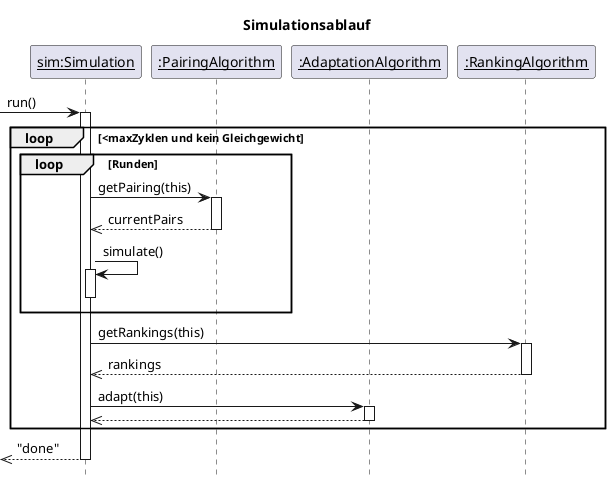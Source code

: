 @startuml
title Simulationsablauf
skinparam sequenceParticipant underline
hide footbox


participant "sim:Simulation" as A
participant ":PairingAlgorithm" as B
participant ":AdaptationAlgorithm" as C
participant ":RankingAlgorithm" as RA

 -> A: run()
activate A

loop <maxZyklen und kein Gleichgewicht
  loop Runden
  A -> B: getPairing(this)
  activate B
  A <<-- B: currentPairs
  deactivate B
  A -> A: simulate()
  activate A
  deactivate A
  end

  A -> RA: getRankings(this)
  activate RA
  A <<-- RA: rankings
  deactivate RA

  A -> C: adapt(this)
  activate C
  A <<-- C
  deactivate C
end

 <<-- A: "done"
deactivate A

@enduml